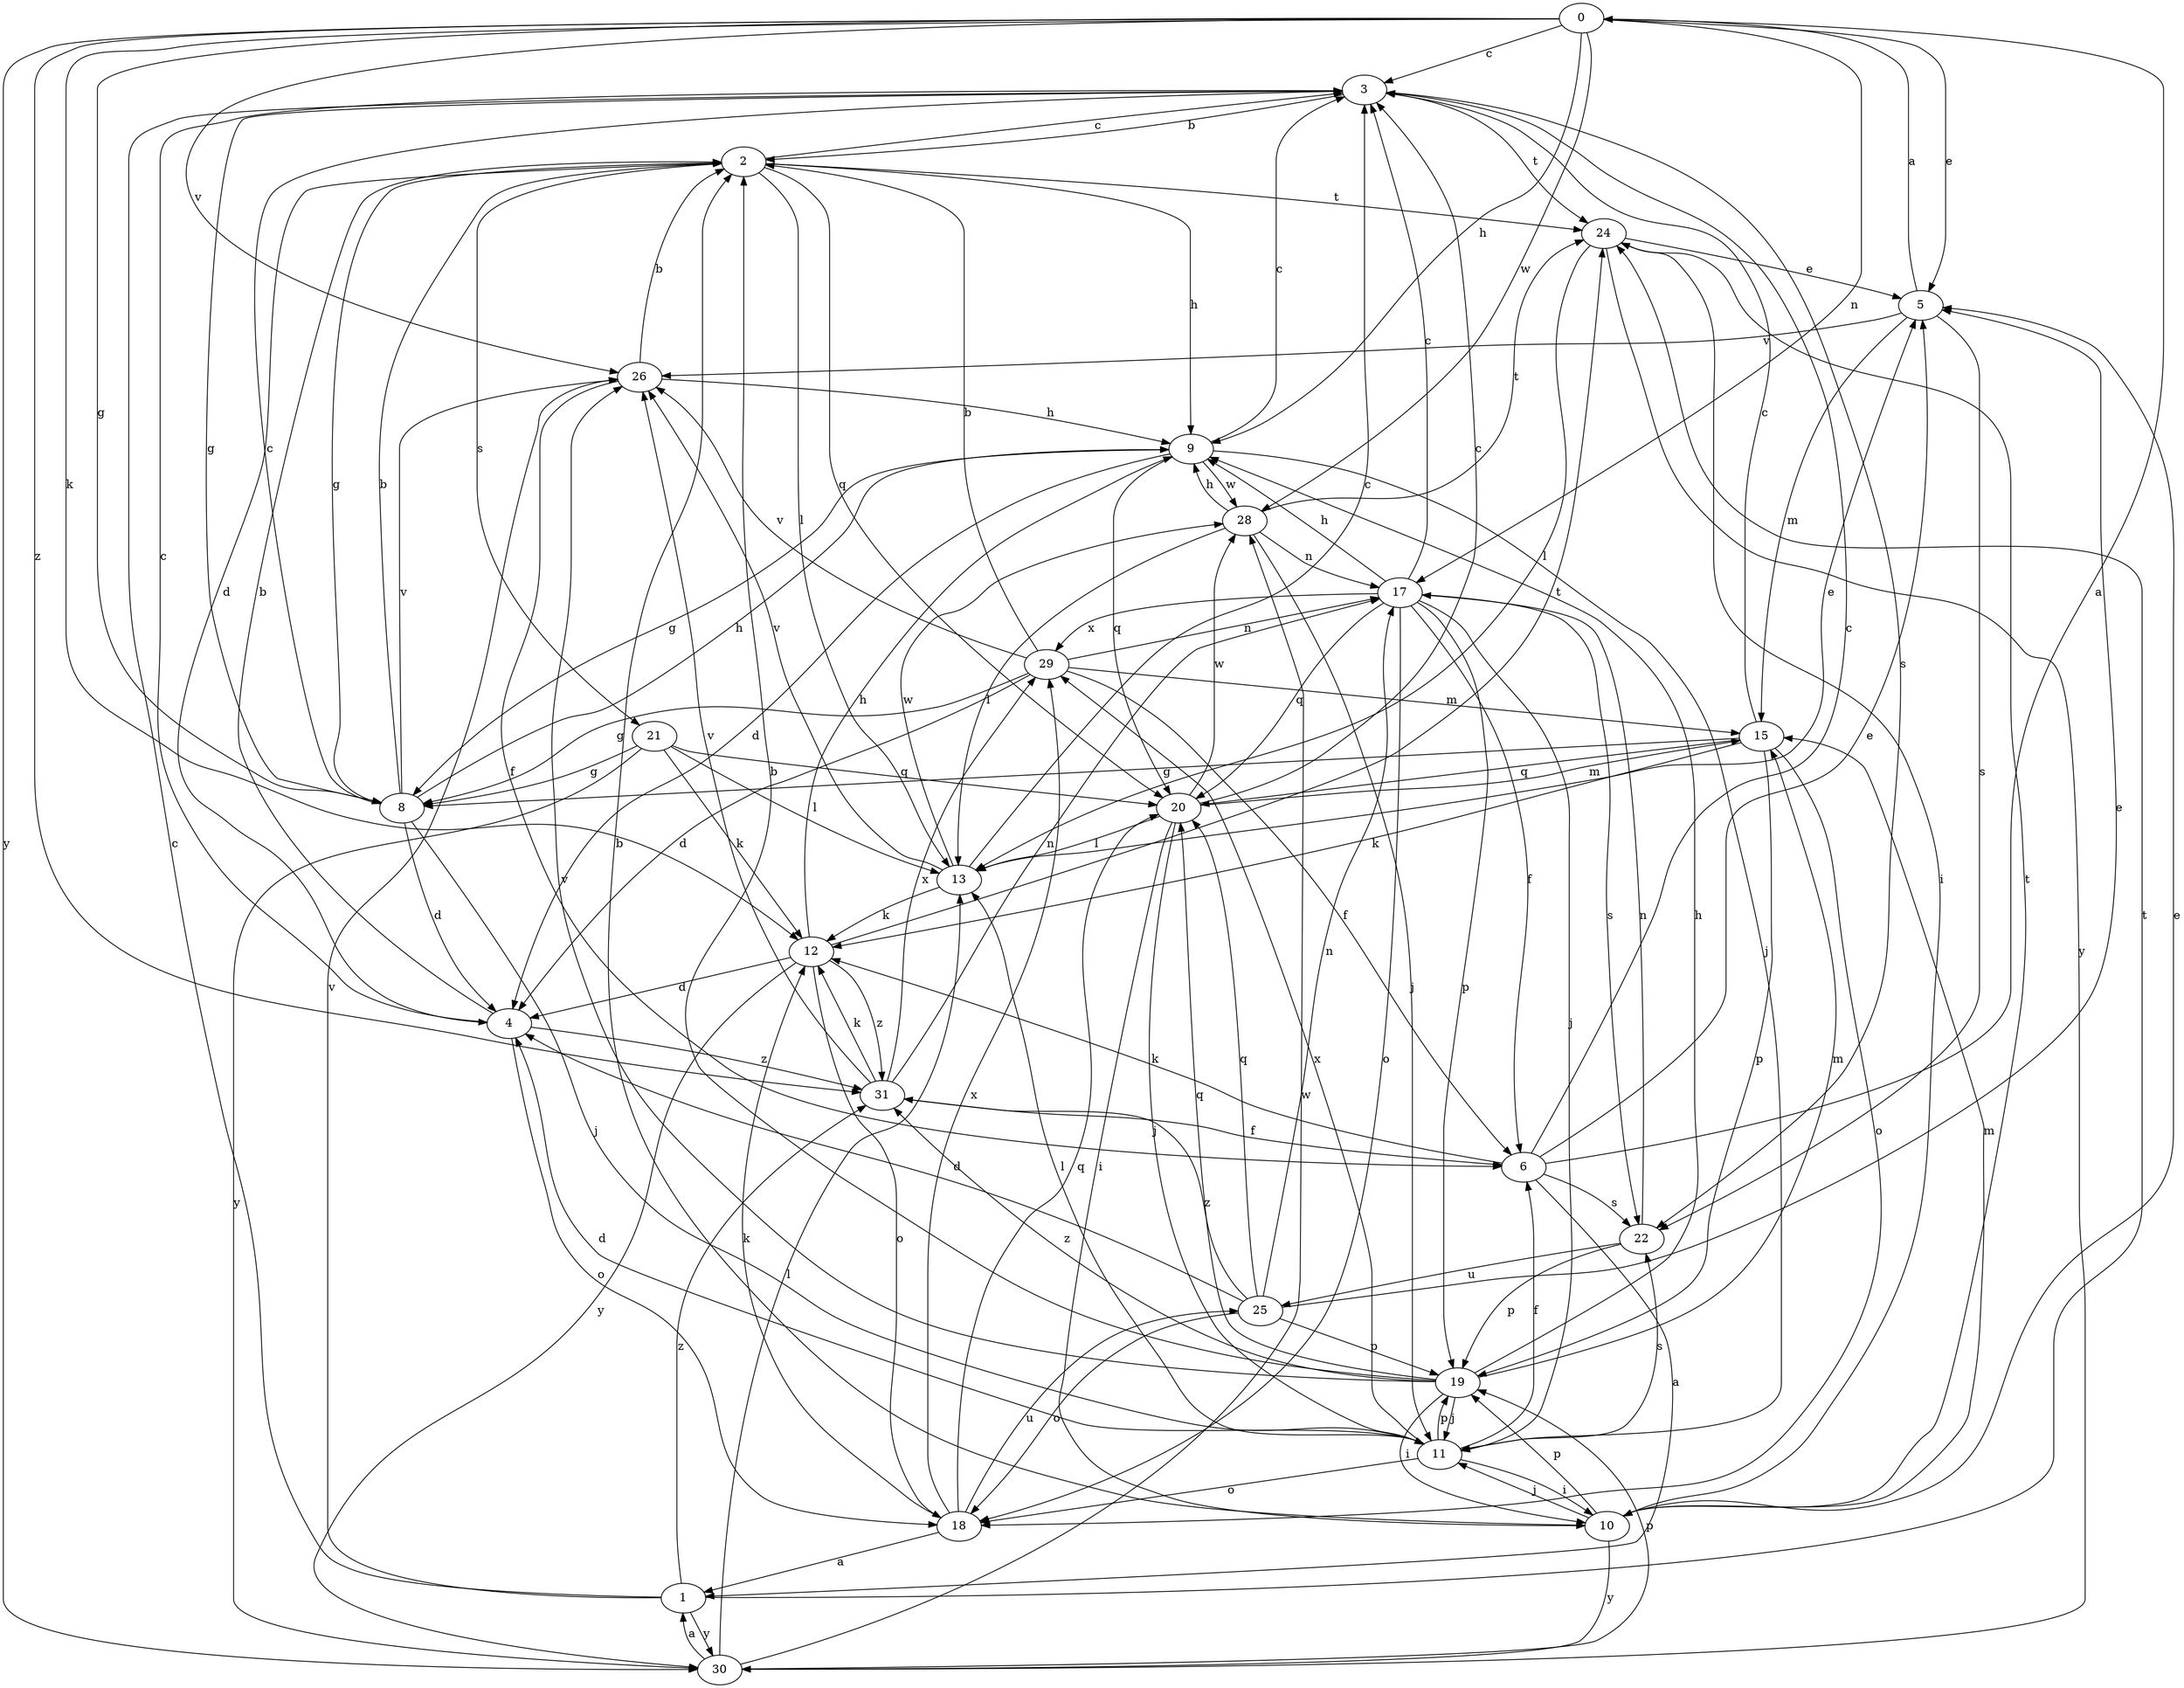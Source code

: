 strict digraph  {
0;
1;
2;
3;
4;
5;
6;
8;
9;
10;
11;
12;
13;
15;
17;
18;
19;
20;
21;
22;
24;
25;
26;
28;
29;
30;
31;
0 -> 3  [label=c];
0 -> 5  [label=e];
0 -> 8  [label=g];
0 -> 9  [label=h];
0 -> 12  [label=k];
0 -> 17  [label=n];
0 -> 26  [label=v];
0 -> 28  [label=w];
0 -> 30  [label=y];
0 -> 31  [label=z];
1 -> 3  [label=c];
1 -> 24  [label=t];
1 -> 26  [label=v];
1 -> 30  [label=y];
1 -> 31  [label=z];
2 -> 3  [label=c];
2 -> 4  [label=d];
2 -> 8  [label=g];
2 -> 9  [label=h];
2 -> 13  [label=l];
2 -> 20  [label=q];
2 -> 21  [label=s];
2 -> 24  [label=t];
3 -> 2  [label=b];
3 -> 8  [label=g];
3 -> 22  [label=s];
3 -> 24  [label=t];
4 -> 2  [label=b];
4 -> 3  [label=c];
4 -> 18  [label=o];
4 -> 31  [label=z];
5 -> 0  [label=a];
5 -> 15  [label=m];
5 -> 22  [label=s];
5 -> 26  [label=v];
6 -> 0  [label=a];
6 -> 1  [label=a];
6 -> 3  [label=c];
6 -> 5  [label=e];
6 -> 12  [label=k];
6 -> 22  [label=s];
8 -> 2  [label=b];
8 -> 3  [label=c];
8 -> 4  [label=d];
8 -> 9  [label=h];
8 -> 11  [label=j];
8 -> 26  [label=v];
9 -> 3  [label=c];
9 -> 4  [label=d];
9 -> 8  [label=g];
9 -> 11  [label=j];
9 -> 20  [label=q];
9 -> 28  [label=w];
10 -> 2  [label=b];
10 -> 5  [label=e];
10 -> 11  [label=j];
10 -> 15  [label=m];
10 -> 19  [label=p];
10 -> 24  [label=t];
10 -> 30  [label=y];
11 -> 4  [label=d];
11 -> 6  [label=f];
11 -> 10  [label=i];
11 -> 13  [label=l];
11 -> 18  [label=o];
11 -> 19  [label=p];
11 -> 22  [label=s];
11 -> 29  [label=x];
12 -> 4  [label=d];
12 -> 9  [label=h];
12 -> 18  [label=o];
12 -> 24  [label=t];
12 -> 30  [label=y];
12 -> 31  [label=z];
13 -> 3  [label=c];
13 -> 5  [label=e];
13 -> 12  [label=k];
13 -> 26  [label=v];
13 -> 28  [label=w];
15 -> 3  [label=c];
15 -> 8  [label=g];
15 -> 12  [label=k];
15 -> 18  [label=o];
15 -> 19  [label=p];
15 -> 20  [label=q];
17 -> 3  [label=c];
17 -> 6  [label=f];
17 -> 9  [label=h];
17 -> 11  [label=j];
17 -> 18  [label=o];
17 -> 19  [label=p];
17 -> 20  [label=q];
17 -> 22  [label=s];
17 -> 29  [label=x];
18 -> 1  [label=a];
18 -> 12  [label=k];
18 -> 20  [label=q];
18 -> 25  [label=u];
18 -> 29  [label=x];
19 -> 2  [label=b];
19 -> 9  [label=h];
19 -> 10  [label=i];
19 -> 11  [label=j];
19 -> 15  [label=m];
19 -> 20  [label=q];
19 -> 26  [label=v];
19 -> 31  [label=z];
20 -> 3  [label=c];
20 -> 10  [label=i];
20 -> 11  [label=j];
20 -> 13  [label=l];
20 -> 15  [label=m];
20 -> 28  [label=w];
21 -> 8  [label=g];
21 -> 12  [label=k];
21 -> 13  [label=l];
21 -> 20  [label=q];
21 -> 30  [label=y];
22 -> 17  [label=n];
22 -> 19  [label=p];
22 -> 25  [label=u];
24 -> 5  [label=e];
24 -> 10  [label=i];
24 -> 13  [label=l];
24 -> 30  [label=y];
25 -> 4  [label=d];
25 -> 5  [label=e];
25 -> 17  [label=n];
25 -> 18  [label=o];
25 -> 19  [label=p];
25 -> 20  [label=q];
25 -> 31  [label=z];
26 -> 2  [label=b];
26 -> 6  [label=f];
26 -> 9  [label=h];
28 -> 9  [label=h];
28 -> 11  [label=j];
28 -> 13  [label=l];
28 -> 17  [label=n];
28 -> 24  [label=t];
29 -> 2  [label=b];
29 -> 4  [label=d];
29 -> 6  [label=f];
29 -> 8  [label=g];
29 -> 15  [label=m];
29 -> 17  [label=n];
29 -> 26  [label=v];
30 -> 1  [label=a];
30 -> 13  [label=l];
30 -> 19  [label=p];
30 -> 28  [label=w];
31 -> 6  [label=f];
31 -> 12  [label=k];
31 -> 17  [label=n];
31 -> 26  [label=v];
31 -> 29  [label=x];
}
